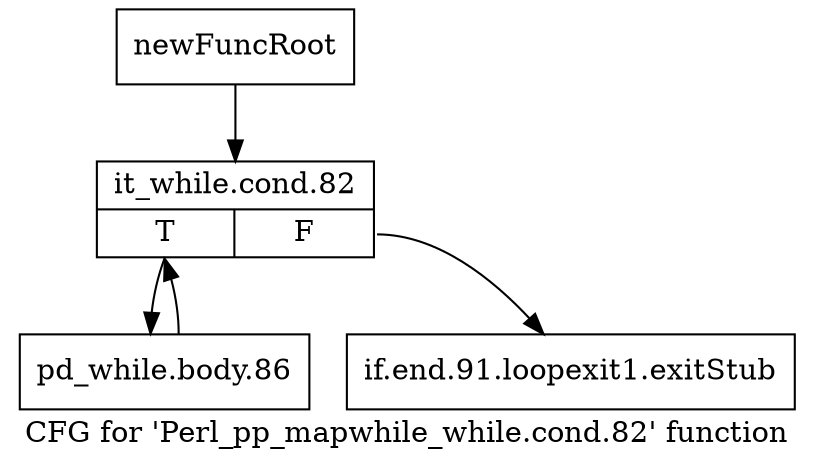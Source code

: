 digraph "CFG for 'Perl_pp_mapwhile_while.cond.82' function" {
	label="CFG for 'Perl_pp_mapwhile_while.cond.82' function";

	Node0x4ee31a0 [shape=record,label="{newFuncRoot}"];
	Node0x4ee31a0 -> Node0x4ee3240;
	Node0x4ee31f0 [shape=record,label="{if.end.91.loopexit1.exitStub}"];
	Node0x4ee3240 [shape=record,label="{it_while.cond.82|{<s0>T|<s1>F}}"];
	Node0x4ee3240:s0 -> Node0x4ee3290;
	Node0x4ee3240:s1 -> Node0x4ee31f0;
	Node0x4ee3290 [shape=record,label="{pd_while.body.86}"];
	Node0x4ee3290 -> Node0x4ee3240;
}
